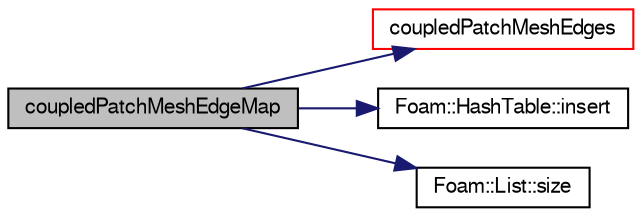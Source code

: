 digraph "coupledPatchMeshEdgeMap"
{
  bgcolor="transparent";
  edge [fontname="FreeSans",fontsize="10",labelfontname="FreeSans",labelfontsize="10"];
  node [fontname="FreeSans",fontsize="10",shape=record];
  rankdir="LR";
  Node1944 [label="coupledPatchMeshEdgeMap",height=0.2,width=0.4,color="black", fillcolor="grey75", style="filled", fontcolor="black"];
  Node1944 -> Node1945 [color="midnightblue",fontsize="10",style="solid",fontname="FreeSans"];
  Node1945 [label="coupledPatchMeshEdges",height=0.2,width=0.4,color="red",URL="$a27334.html#aa00f3e08eda303a5809080b2474441b3",tooltip="Return map from coupledPatch edges to mesh edges. "];
  Node1944 -> Node2004 [color="midnightblue",fontsize="10",style="solid",fontname="FreeSans"];
  Node2004 [label="Foam::HashTable::insert",height=0.2,width=0.4,color="black",URL="$a25702.html#a5eee1e0e199ad59b9cb3916cd42156e0",tooltip="Insert a new hashedEntry. "];
  Node1944 -> Node2005 [color="midnightblue",fontsize="10",style="solid",fontname="FreeSans"];
  Node2005 [label="Foam::List::size",height=0.2,width=0.4,color="black",URL="$a25694.html#a8a5f6fa29bd4b500caf186f60245b384",tooltip="Override size to be inconsistent with allocated storage. "];
}
